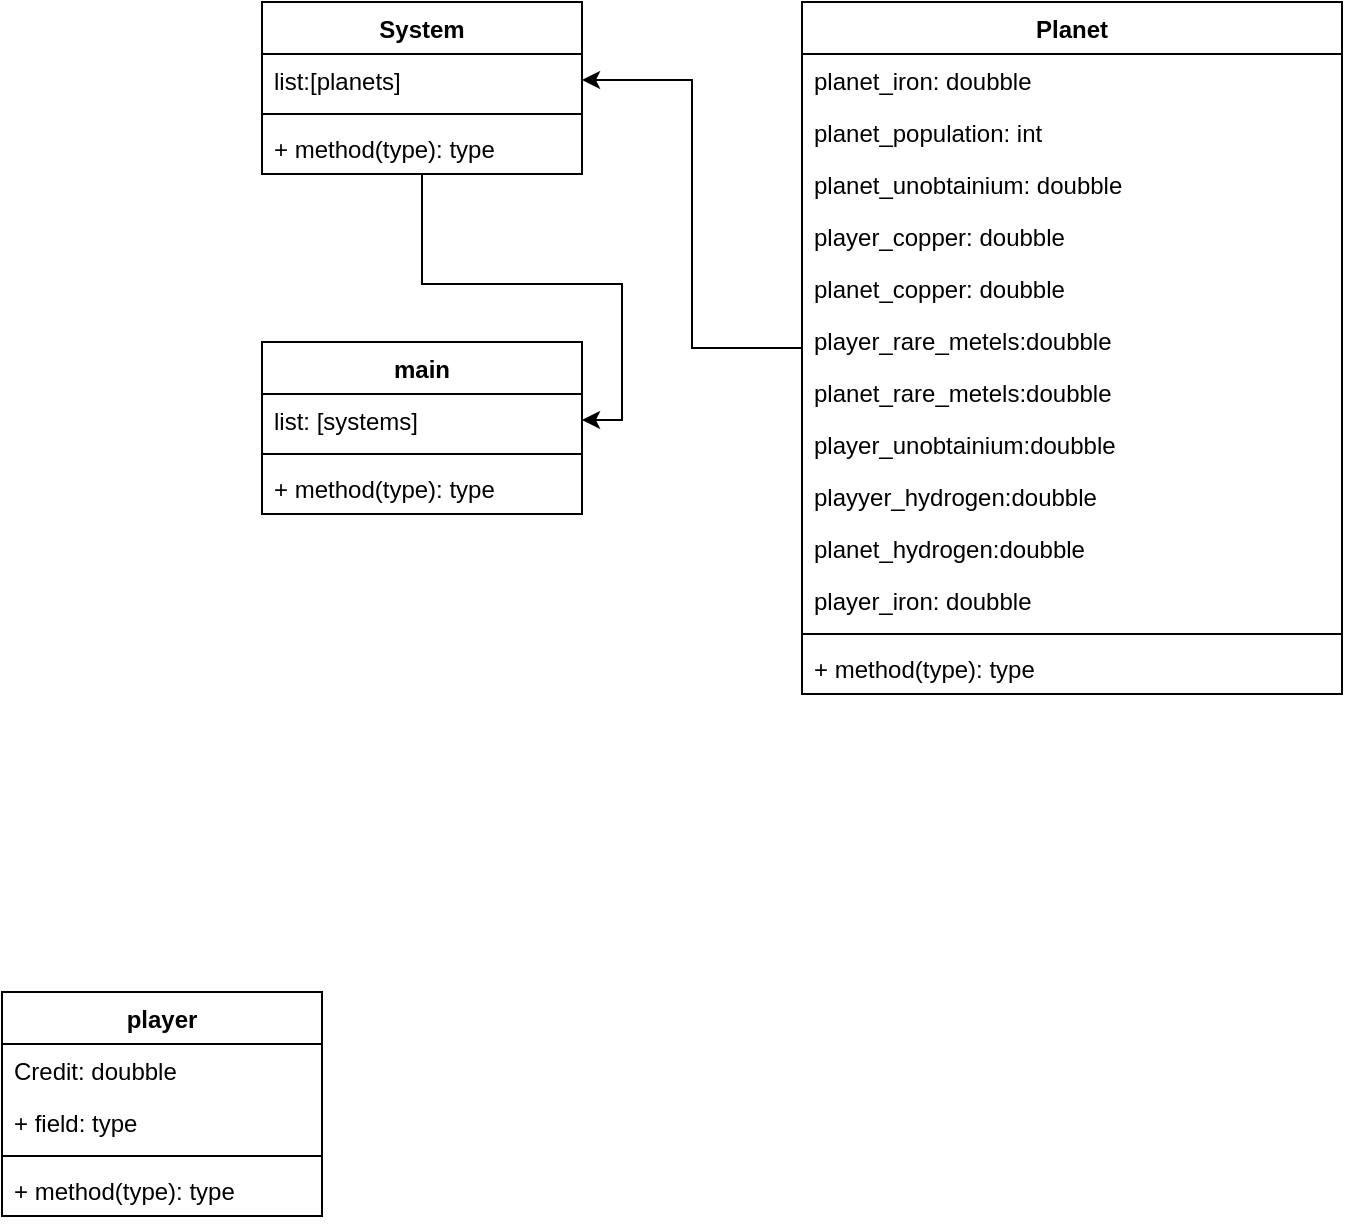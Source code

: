 <mxfile version="21.6.8" type="device">
  <diagram id="C5RBs43oDa-KdzZeNtuy" name="Page-1">
    <mxGraphModel dx="1434" dy="750" grid="1" gridSize="10" guides="1" tooltips="1" connect="1" arrows="1" fold="1" page="1" pageScale="1" pageWidth="827" pageHeight="1169" math="0" shadow="0">
      <root>
        <mxCell id="WIyWlLk6GJQsqaUBKTNV-0" />
        <mxCell id="WIyWlLk6GJQsqaUBKTNV-1" parent="WIyWlLk6GJQsqaUBKTNV-0" />
        <mxCell id="jKxpe3fQPZg4gZA5FKVr-31" style="edgeStyle=orthogonalEdgeStyle;rounded=0;orthogonalLoop=1;jettySize=auto;html=1;entryX=1;entryY=0.5;entryDx=0;entryDy=0;" parent="WIyWlLk6GJQsqaUBKTNV-1" source="jKxpe3fQPZg4gZA5FKVr-12" target="jKxpe3fQPZg4gZA5FKVr-21" edge="1">
          <mxGeometry relative="1" as="geometry" />
        </mxCell>
        <mxCell id="jKxpe3fQPZg4gZA5FKVr-12" value="System" style="swimlane;fontStyle=1;align=center;verticalAlign=top;childLayout=stackLayout;horizontal=1;startSize=26;horizontalStack=0;resizeParent=1;resizeParentMax=0;resizeLast=0;collapsible=1;marginBottom=0;whiteSpace=wrap;html=1;" parent="WIyWlLk6GJQsqaUBKTNV-1" vertex="1">
          <mxGeometry x="210" y="90" width="160" height="86" as="geometry" />
        </mxCell>
        <mxCell id="jKxpe3fQPZg4gZA5FKVr-13" value="list:[planets]" style="text;strokeColor=none;fillColor=none;align=left;verticalAlign=top;spacingLeft=4;spacingRight=4;overflow=hidden;rotatable=0;points=[[0,0.5],[1,0.5]];portConstraint=eastwest;whiteSpace=wrap;html=1;" parent="jKxpe3fQPZg4gZA5FKVr-12" vertex="1">
          <mxGeometry y="26" width="160" height="26" as="geometry" />
        </mxCell>
        <mxCell id="jKxpe3fQPZg4gZA5FKVr-14" value="" style="line;strokeWidth=1;fillColor=none;align=left;verticalAlign=middle;spacingTop=-1;spacingLeft=3;spacingRight=3;rotatable=0;labelPosition=right;points=[];portConstraint=eastwest;strokeColor=inherit;" parent="jKxpe3fQPZg4gZA5FKVr-12" vertex="1">
          <mxGeometry y="52" width="160" height="8" as="geometry" />
        </mxCell>
        <mxCell id="jKxpe3fQPZg4gZA5FKVr-15" value="+ method(type): type" style="text;strokeColor=none;fillColor=none;align=left;verticalAlign=top;spacingLeft=4;spacingRight=4;overflow=hidden;rotatable=0;points=[[0,0.5],[1,0.5]];portConstraint=eastwest;whiteSpace=wrap;html=1;" parent="jKxpe3fQPZg4gZA5FKVr-12" vertex="1">
          <mxGeometry y="60" width="160" height="26" as="geometry" />
        </mxCell>
        <mxCell id="jKxpe3fQPZg4gZA5FKVr-30" style="edgeStyle=orthogonalEdgeStyle;rounded=0;orthogonalLoop=1;jettySize=auto;html=1;" parent="WIyWlLk6GJQsqaUBKTNV-1" source="jKxpe3fQPZg4gZA5FKVr-16" target="jKxpe3fQPZg4gZA5FKVr-13" edge="1">
          <mxGeometry relative="1" as="geometry" />
        </mxCell>
        <mxCell id="jKxpe3fQPZg4gZA5FKVr-16" value="Planet" style="swimlane;fontStyle=1;align=center;verticalAlign=top;childLayout=stackLayout;horizontal=1;startSize=26;horizontalStack=0;resizeParent=1;resizeParentMax=0;resizeLast=0;collapsible=1;marginBottom=0;whiteSpace=wrap;html=1;" parent="WIyWlLk6GJQsqaUBKTNV-1" vertex="1">
          <mxGeometry x="480" y="90" width="270" height="346" as="geometry" />
        </mxCell>
        <mxCell id="jKxpe3fQPZg4gZA5FKVr-28" value="planet_iron: doubble" style="text;strokeColor=none;fillColor=none;align=left;verticalAlign=top;spacingLeft=4;spacingRight=4;overflow=hidden;rotatable=0;points=[[0,0.5],[1,0.5]];portConstraint=eastwest;whiteSpace=wrap;html=1;" parent="jKxpe3fQPZg4gZA5FKVr-16" vertex="1">
          <mxGeometry y="26" width="270" height="26" as="geometry" />
        </mxCell>
        <mxCell id="jKxpe3fQPZg4gZA5FKVr-32" value="planet_population: int" style="text;strokeColor=none;fillColor=none;align=left;verticalAlign=top;spacingLeft=4;spacingRight=4;overflow=hidden;rotatable=0;points=[[0,0.5],[1,0.5]];portConstraint=eastwest;whiteSpace=wrap;html=1;" parent="jKxpe3fQPZg4gZA5FKVr-16" vertex="1">
          <mxGeometry y="52" width="270" height="26" as="geometry" />
        </mxCell>
        <mxCell id="fV00NvVTv55BNs3RdoyV-4" value="planet_unobtainium: doubble" style="text;strokeColor=none;fillColor=none;align=left;verticalAlign=top;spacingLeft=4;spacingRight=4;overflow=hidden;rotatable=0;points=[[0,0.5],[1,0.5]];portConstraint=eastwest;whiteSpace=wrap;html=1;" vertex="1" parent="jKxpe3fQPZg4gZA5FKVr-16">
          <mxGeometry y="78" width="270" height="26" as="geometry" />
        </mxCell>
        <mxCell id="fV00NvVTv55BNs3RdoyV-10" value="player_copper: doubble" style="text;strokeColor=none;fillColor=none;align=left;verticalAlign=top;spacingLeft=4;spacingRight=4;overflow=hidden;rotatable=0;points=[[0,0.5],[1,0.5]];portConstraint=eastwest;whiteSpace=wrap;html=1;" vertex="1" parent="jKxpe3fQPZg4gZA5FKVr-16">
          <mxGeometry y="104" width="270" height="26" as="geometry" />
        </mxCell>
        <mxCell id="fV00NvVTv55BNs3RdoyV-9" value="planet_copper: doubble" style="text;strokeColor=none;fillColor=none;align=left;verticalAlign=top;spacingLeft=4;spacingRight=4;overflow=hidden;rotatable=0;points=[[0,0.5],[1,0.5]];portConstraint=eastwest;whiteSpace=wrap;html=1;" vertex="1" parent="jKxpe3fQPZg4gZA5FKVr-16">
          <mxGeometry y="130" width="270" height="26" as="geometry" />
        </mxCell>
        <mxCell id="fV00NvVTv55BNs3RdoyV-12" value="player_rare_metels:doubble" style="text;strokeColor=none;fillColor=none;align=left;verticalAlign=top;spacingLeft=4;spacingRight=4;overflow=hidden;rotatable=0;points=[[0,0.5],[1,0.5]];portConstraint=eastwest;whiteSpace=wrap;html=1;" vertex="1" parent="jKxpe3fQPZg4gZA5FKVr-16">
          <mxGeometry y="156" width="270" height="26" as="geometry" />
        </mxCell>
        <mxCell id="fV00NvVTv55BNs3RdoyV-11" value="planet_rare_metels:doubble" style="text;strokeColor=none;fillColor=none;align=left;verticalAlign=top;spacingLeft=4;spacingRight=4;overflow=hidden;rotatable=0;points=[[0,0.5],[1,0.5]];portConstraint=eastwest;whiteSpace=wrap;html=1;" vertex="1" parent="jKxpe3fQPZg4gZA5FKVr-16">
          <mxGeometry y="182" width="270" height="26" as="geometry" />
        </mxCell>
        <mxCell id="fV00NvVTv55BNs3RdoyV-5" value="player_unobtainium:doubble" style="text;strokeColor=none;fillColor=none;align=left;verticalAlign=top;spacingLeft=4;spacingRight=4;overflow=hidden;rotatable=0;points=[[0,0.5],[1,0.5]];portConstraint=eastwest;whiteSpace=wrap;html=1;" vertex="1" parent="jKxpe3fQPZg4gZA5FKVr-16">
          <mxGeometry y="208" width="270" height="26" as="geometry" />
        </mxCell>
        <mxCell id="fV00NvVTv55BNs3RdoyV-8" value="playyer_hydrogen:doubble" style="text;strokeColor=none;fillColor=none;align=left;verticalAlign=top;spacingLeft=4;spacingRight=4;overflow=hidden;rotatable=0;points=[[0,0.5],[1,0.5]];portConstraint=eastwest;whiteSpace=wrap;html=1;" vertex="1" parent="jKxpe3fQPZg4gZA5FKVr-16">
          <mxGeometry y="234" width="270" height="26" as="geometry" />
        </mxCell>
        <mxCell id="fV00NvVTv55BNs3RdoyV-6" value="planet_hydrogen:doubble&lt;br&gt;" style="text;strokeColor=none;fillColor=none;align=left;verticalAlign=top;spacingLeft=4;spacingRight=4;overflow=hidden;rotatable=0;points=[[0,0.5],[1,0.5]];portConstraint=eastwest;whiteSpace=wrap;html=1;" vertex="1" parent="jKxpe3fQPZg4gZA5FKVr-16">
          <mxGeometry y="260" width="270" height="26" as="geometry" />
        </mxCell>
        <mxCell id="jKxpe3fQPZg4gZA5FKVr-33" value="player_iron: doubble" style="text;strokeColor=none;fillColor=none;align=left;verticalAlign=top;spacingLeft=4;spacingRight=4;overflow=hidden;rotatable=0;points=[[0,0.5],[1,0.5]];portConstraint=eastwest;whiteSpace=wrap;html=1;" parent="jKxpe3fQPZg4gZA5FKVr-16" vertex="1">
          <mxGeometry y="286" width="270" height="26" as="geometry" />
        </mxCell>
        <mxCell id="jKxpe3fQPZg4gZA5FKVr-18" value="" style="line;strokeWidth=1;fillColor=none;align=left;verticalAlign=middle;spacingTop=-1;spacingLeft=3;spacingRight=3;rotatable=0;labelPosition=right;points=[];portConstraint=eastwest;strokeColor=inherit;" parent="jKxpe3fQPZg4gZA5FKVr-16" vertex="1">
          <mxGeometry y="312" width="270" height="8" as="geometry" />
        </mxCell>
        <mxCell id="jKxpe3fQPZg4gZA5FKVr-19" value="+ method(type): type" style="text;strokeColor=none;fillColor=none;align=left;verticalAlign=top;spacingLeft=4;spacingRight=4;overflow=hidden;rotatable=0;points=[[0,0.5],[1,0.5]];portConstraint=eastwest;whiteSpace=wrap;html=1;" parent="jKxpe3fQPZg4gZA5FKVr-16" vertex="1">
          <mxGeometry y="320" width="270" height="26" as="geometry" />
        </mxCell>
        <mxCell id="jKxpe3fQPZg4gZA5FKVr-20" value="main&lt;br&gt;" style="swimlane;fontStyle=1;align=center;verticalAlign=top;childLayout=stackLayout;horizontal=1;startSize=26;horizontalStack=0;resizeParent=1;resizeParentMax=0;resizeLast=0;collapsible=1;marginBottom=0;whiteSpace=wrap;html=1;" parent="WIyWlLk6GJQsqaUBKTNV-1" vertex="1">
          <mxGeometry x="210" y="260" width="160" height="86" as="geometry" />
        </mxCell>
        <mxCell id="jKxpe3fQPZg4gZA5FKVr-21" value="list: [systems]" style="text;strokeColor=none;fillColor=none;align=left;verticalAlign=top;spacingLeft=4;spacingRight=4;overflow=hidden;rotatable=0;points=[[0,0.5],[1,0.5]];portConstraint=eastwest;whiteSpace=wrap;html=1;" parent="jKxpe3fQPZg4gZA5FKVr-20" vertex="1">
          <mxGeometry y="26" width="160" height="26" as="geometry" />
        </mxCell>
        <mxCell id="jKxpe3fQPZg4gZA5FKVr-22" value="" style="line;strokeWidth=1;fillColor=none;align=left;verticalAlign=middle;spacingTop=-1;spacingLeft=3;spacingRight=3;rotatable=0;labelPosition=right;points=[];portConstraint=eastwest;strokeColor=inherit;" parent="jKxpe3fQPZg4gZA5FKVr-20" vertex="1">
          <mxGeometry y="52" width="160" height="8" as="geometry" />
        </mxCell>
        <mxCell id="jKxpe3fQPZg4gZA5FKVr-23" value="+ method(type): type" style="text;strokeColor=none;fillColor=none;align=left;verticalAlign=top;spacingLeft=4;spacingRight=4;overflow=hidden;rotatable=0;points=[[0,0.5],[1,0.5]];portConstraint=eastwest;whiteSpace=wrap;html=1;" parent="jKxpe3fQPZg4gZA5FKVr-20" vertex="1">
          <mxGeometry y="60" width="160" height="26" as="geometry" />
        </mxCell>
        <mxCell id="fV00NvVTv55BNs3RdoyV-0" value="player" style="swimlane;fontStyle=1;align=center;verticalAlign=top;childLayout=stackLayout;horizontal=1;startSize=26;horizontalStack=0;resizeParent=1;resizeParentMax=0;resizeLast=0;collapsible=1;marginBottom=0;whiteSpace=wrap;html=1;" vertex="1" parent="WIyWlLk6GJQsqaUBKTNV-1">
          <mxGeometry x="80" y="585" width="160" height="112" as="geometry" />
        </mxCell>
        <mxCell id="jKxpe3fQPZg4gZA5FKVr-17" value="Credit: doubble&lt;br&gt;" style="text;strokeColor=none;fillColor=none;align=left;verticalAlign=top;spacingLeft=4;spacingRight=4;overflow=hidden;rotatable=0;points=[[0,0.5],[1,0.5]];portConstraint=eastwest;whiteSpace=wrap;html=1;" parent="fV00NvVTv55BNs3RdoyV-0" vertex="1">
          <mxGeometry y="26" width="160" height="26" as="geometry" />
        </mxCell>
        <mxCell id="fV00NvVTv55BNs3RdoyV-1" value="+ field: type" style="text;strokeColor=none;fillColor=none;align=left;verticalAlign=top;spacingLeft=4;spacingRight=4;overflow=hidden;rotatable=0;points=[[0,0.5],[1,0.5]];portConstraint=eastwest;whiteSpace=wrap;html=1;" vertex="1" parent="fV00NvVTv55BNs3RdoyV-0">
          <mxGeometry y="52" width="160" height="26" as="geometry" />
        </mxCell>
        <mxCell id="fV00NvVTv55BNs3RdoyV-2" value="" style="line;strokeWidth=1;fillColor=none;align=left;verticalAlign=middle;spacingTop=-1;spacingLeft=3;spacingRight=3;rotatable=0;labelPosition=right;points=[];portConstraint=eastwest;strokeColor=inherit;" vertex="1" parent="fV00NvVTv55BNs3RdoyV-0">
          <mxGeometry y="78" width="160" height="8" as="geometry" />
        </mxCell>
        <mxCell id="fV00NvVTv55BNs3RdoyV-3" value="+ method(type): type" style="text;strokeColor=none;fillColor=none;align=left;verticalAlign=top;spacingLeft=4;spacingRight=4;overflow=hidden;rotatable=0;points=[[0,0.5],[1,0.5]];portConstraint=eastwest;whiteSpace=wrap;html=1;" vertex="1" parent="fV00NvVTv55BNs3RdoyV-0">
          <mxGeometry y="86" width="160" height="26" as="geometry" />
        </mxCell>
      </root>
    </mxGraphModel>
  </diagram>
</mxfile>
